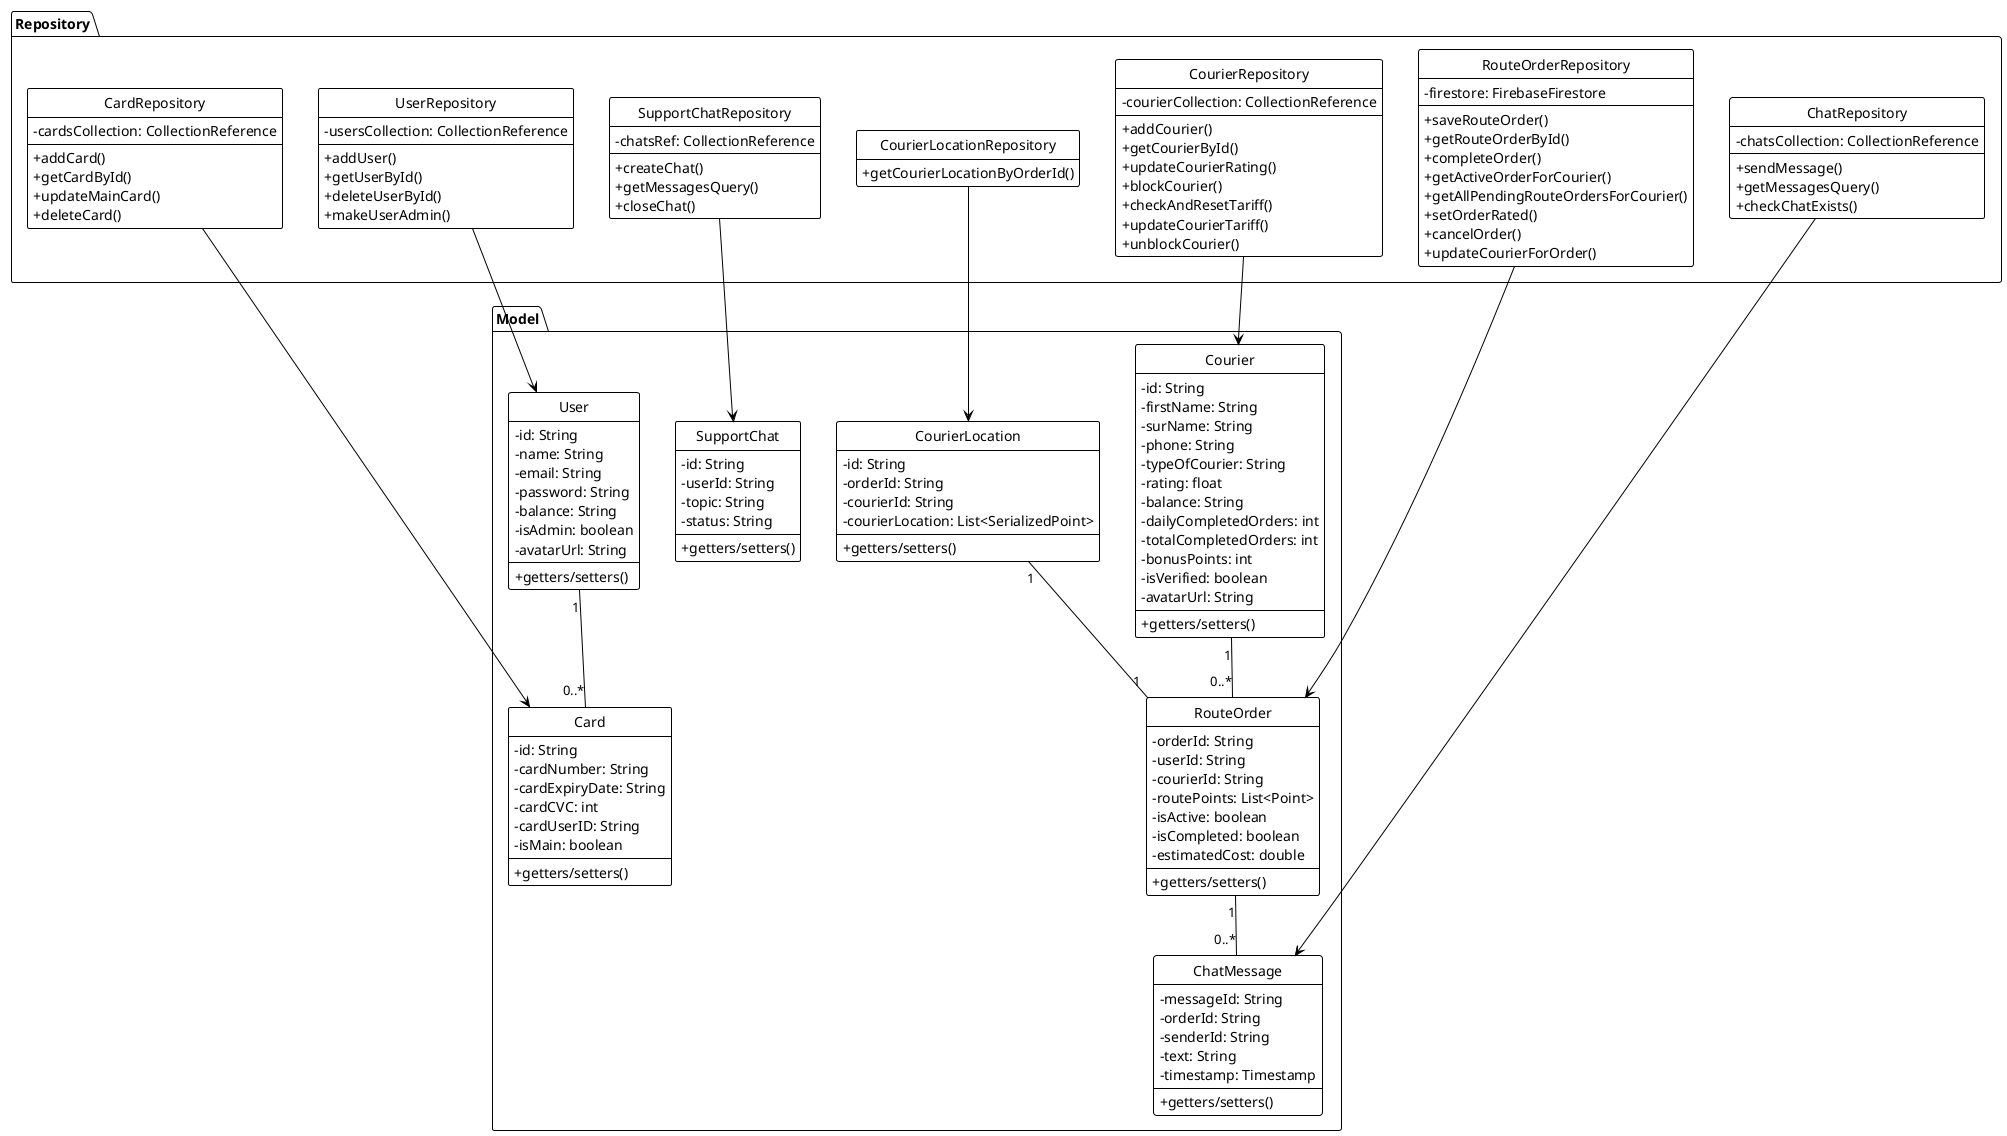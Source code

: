 @startuml
!theme plain
skinparam classAttributeIconSize 0
hide empty methods
hide empty members
hide circle

package Model <<Folder>> {
    class Card {
        - id: String
        - cardNumber: String
        - cardExpiryDate: String
        - cardCVC: int
        - cardUserID: String
        - isMain: boolean
        + getters/setters()
    }

    class ChatMessage {
        - messageId: String
        - orderId: String
        - senderId: String
        - text: String
        - timestamp: Timestamp
        + getters/setters()
    }

    class Courier {
        - id: String
        - firstName: String
        - surName: String
        - phone: String
        - typeOfCourier: String
        - rating: float
        - balance: String
        - dailyCompletedOrders: int
        - totalCompletedOrders: int
        - bonusPoints: int
        - isVerified: boolean
        - avatarUrl: String
        + getters/setters()
    }

    class RouteOrder {
        - orderId: String
        - userId: String
        - courierId: String
        - routePoints: List<Point>
        - isActive: boolean
        - isCompleted: boolean
        - estimatedCost: double
        + getters/setters()
    }

    class User {
        - id: String
        - name: String
        - email: String
        - password: String
        - balance: String
        - isAdmin: boolean
        - avatarUrl: String
        + getters/setters()
    }

    class SupportChat {
        - id: String
        - userId: String
        - topic: String
        - status: String
        + getters/setters()
    }

    class CourierLocation {
        - id: String
        - orderId: String
        - courierId: String
        - courierLocation: List<SerializedPoint>
        + getters/setters()
    }
}

package Repository <<Folder>> {
    class CardRepository {
        - cardsCollection: CollectionReference
        + addCard()
        + getCardById()
        + updateMainCard()
        + deleteCard()
    }

    class ChatRepository {
        - chatsCollection: CollectionReference
        + sendMessage()
        + getMessagesQuery()
        + checkChatExists()
    }

    class CourierRepository {
        - courierCollection: CollectionReference
        + addCourier()
        + getCourierById()
        + updateCourierRating()
        + blockCourier()
        + checkAndResetTariff()
        + updateCourierTariff()
        + unblockCourier()
    }

    class RouteOrderRepository {
        - firestore: FirebaseFirestore
        + saveRouteOrder()
        + getRouteOrderById()
        + completeOrder()
        + getActiveOrderForCourier()
        + getAllPendingRouteOrdersForCourier()
        + setOrderRated()
        + cancelOrder()
        + updateCourierForOrder()
    }

    class UserRepository {
        - usersCollection: CollectionReference
        + addUser()
        + getUserById()
        + deleteUserById()
        + makeUserAdmin()
    }

    class SupportChatRepository {
        - chatsRef: CollectionReference
        + createChat()
        + getMessagesQuery()
        + closeChat()
    }

    class CourierLocationRepository {
        + getCourierLocationByOrderId()
    }
}

CardRepository --> Card
ChatRepository --> ChatMessage
CourierRepository --> Courier
RouteOrderRepository --> RouteOrder
UserRepository --> User
SupportChatRepository --> SupportChat
CourierLocationRepository --> CourierLocation

RouteOrder "1" -- "0..*" ChatMessage
Courier "1" -- "0..*" RouteOrder
User "1" -- "0..*" Card
CourierLocation "1" -- "1" RouteOrder

@enduml